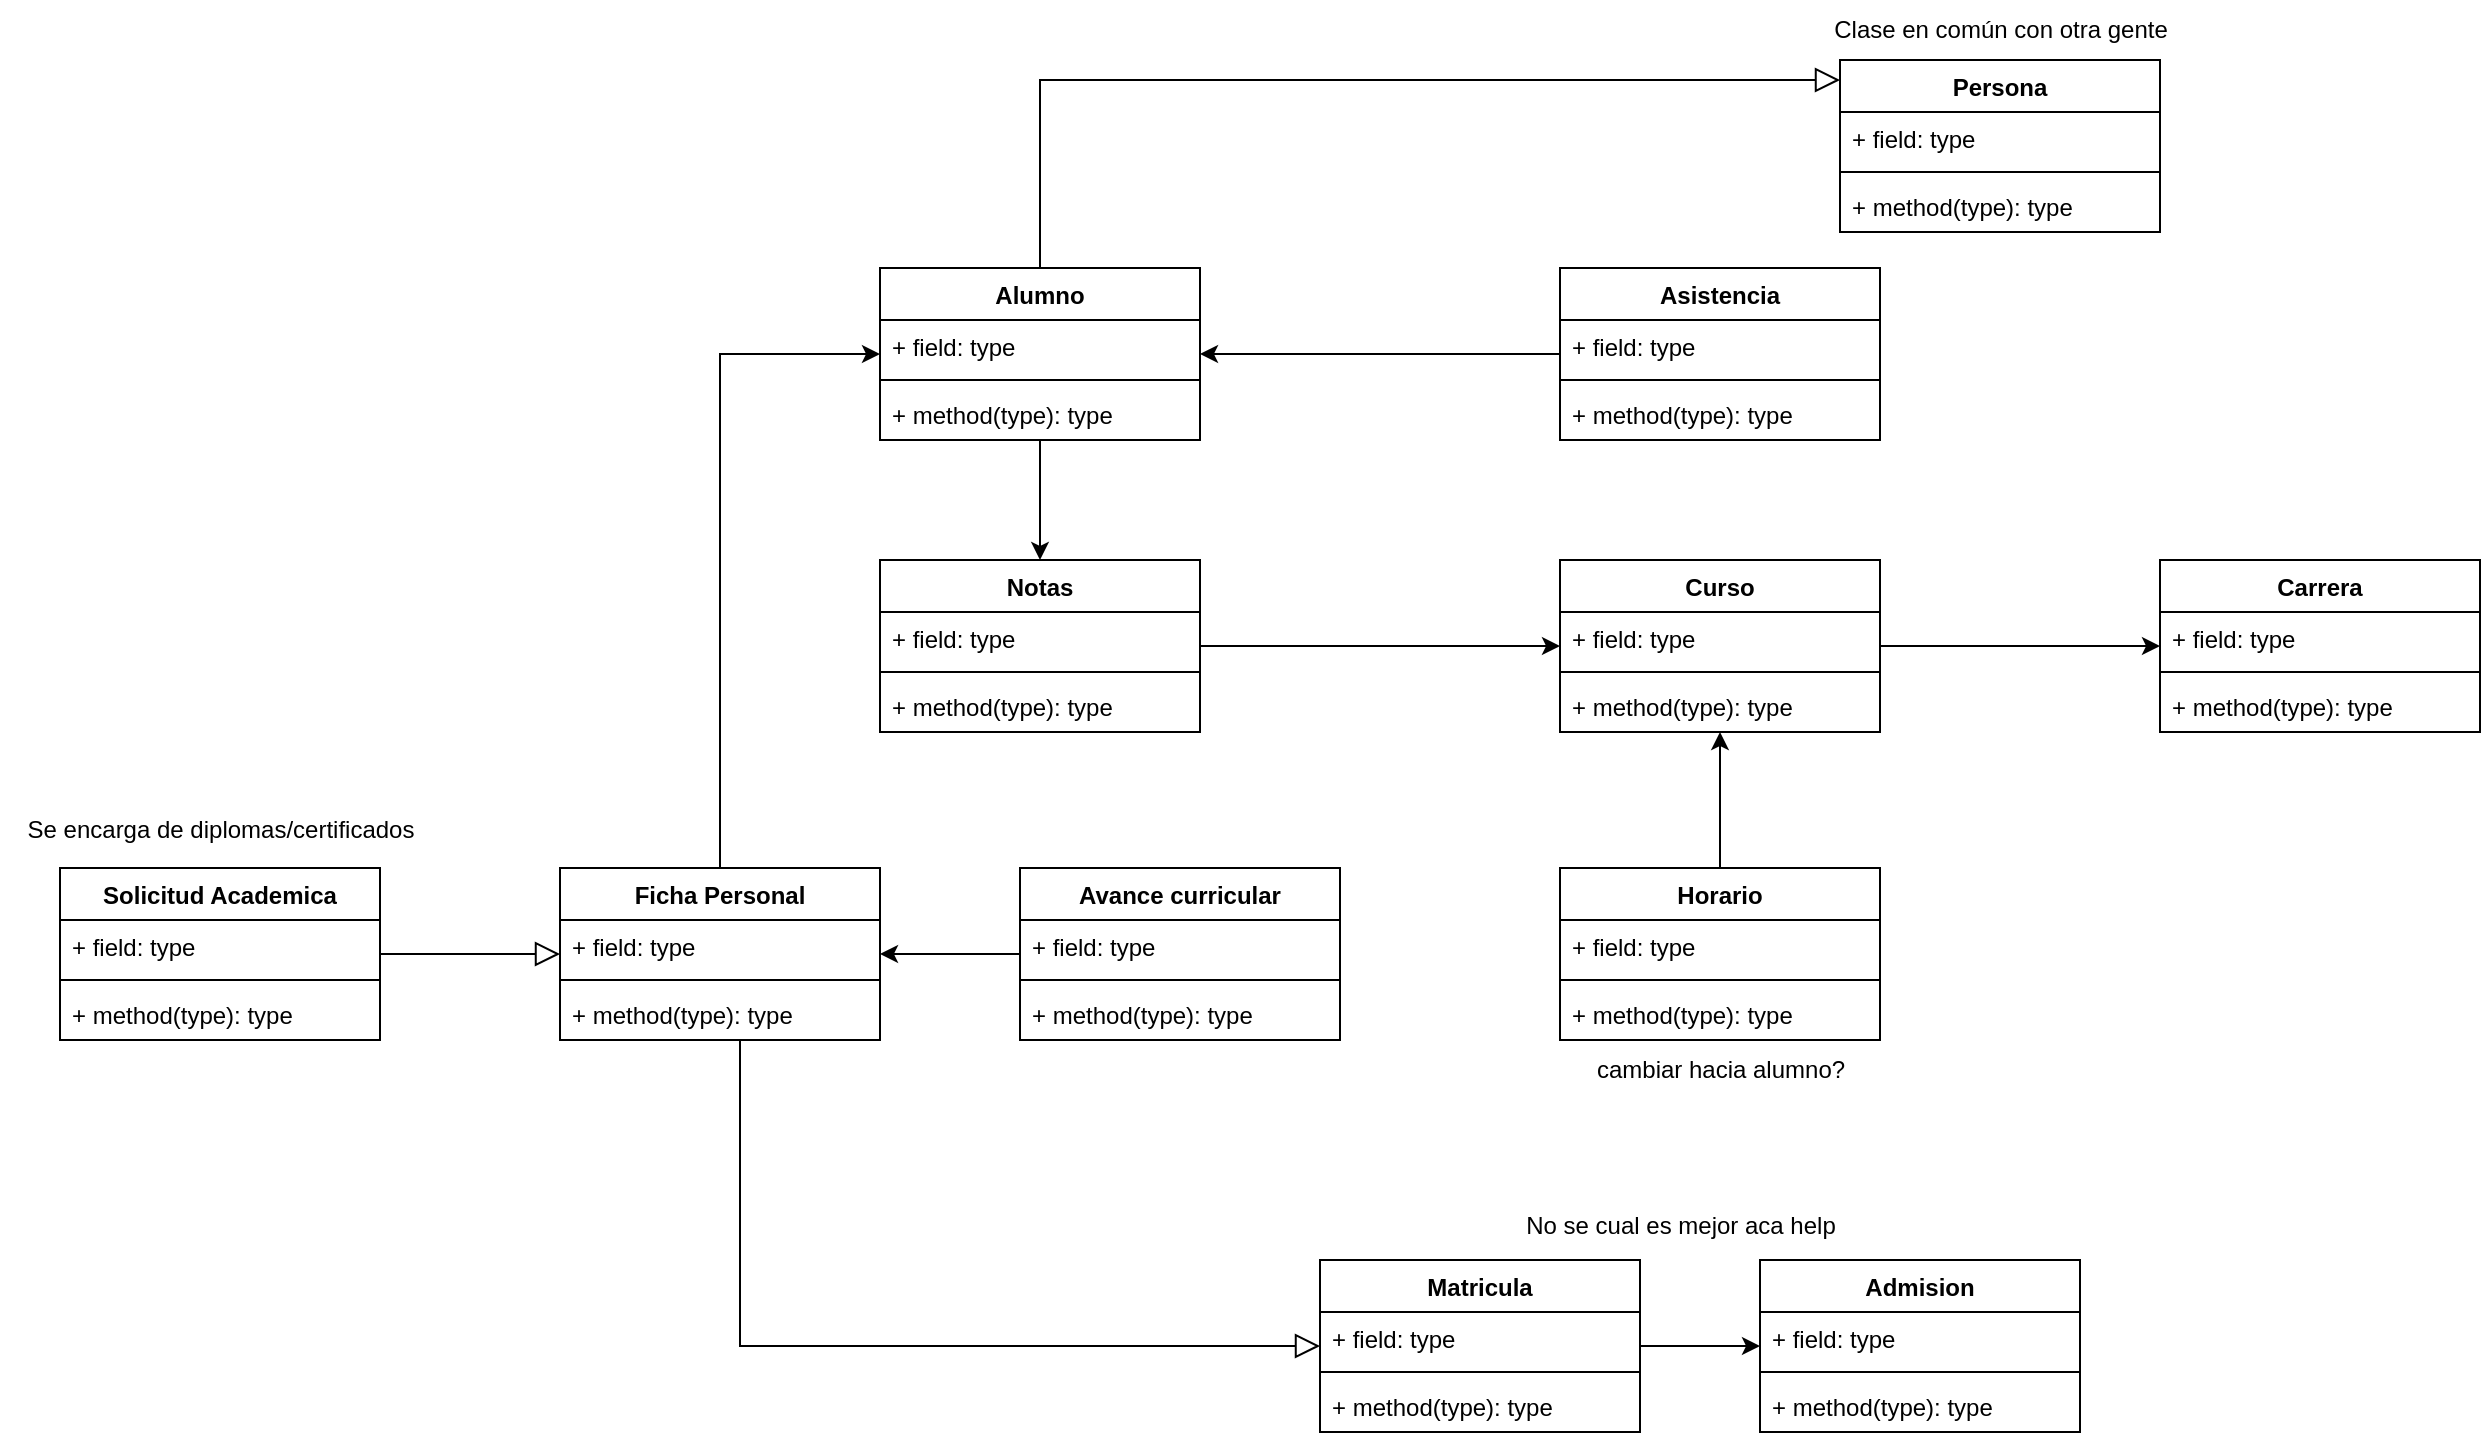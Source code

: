 <mxfile version="21.2.9" type="github">
  <diagram id="C5RBs43oDa-KdzZeNtuy" name="Page-1">
    <mxGraphModel dx="2234" dy="1174" grid="1" gridSize="10" guides="1" tooltips="1" connect="1" arrows="1" fold="1" page="0" pageScale="1" pageWidth="827" pageHeight="1169" math="0" shadow="0">
      <root>
        <mxCell id="WIyWlLk6GJQsqaUBKTNV-0" />
        <mxCell id="WIyWlLk6GJQsqaUBKTNV-1" parent="WIyWlLk6GJQsqaUBKTNV-0" />
        <mxCell id="ITcu2F5FEc1LK5uH-3AL-0" value="Persona" style="swimlane;fontStyle=1;align=center;verticalAlign=top;childLayout=stackLayout;horizontal=1;startSize=26;horizontalStack=0;resizeParent=1;resizeParentMax=0;resizeLast=0;collapsible=1;marginBottom=0;whiteSpace=wrap;html=1;" vertex="1" parent="WIyWlLk6GJQsqaUBKTNV-1">
          <mxGeometry x="140" y="-80" width="160" height="86" as="geometry" />
        </mxCell>
        <mxCell id="ITcu2F5FEc1LK5uH-3AL-1" value="+ field: type" style="text;strokeColor=none;fillColor=none;align=left;verticalAlign=top;spacingLeft=4;spacingRight=4;overflow=hidden;rotatable=0;points=[[0,0.5],[1,0.5]];portConstraint=eastwest;whiteSpace=wrap;html=1;" vertex="1" parent="ITcu2F5FEc1LK5uH-3AL-0">
          <mxGeometry y="26" width="160" height="26" as="geometry" />
        </mxCell>
        <mxCell id="ITcu2F5FEc1LK5uH-3AL-2" value="" style="line;strokeWidth=1;fillColor=none;align=left;verticalAlign=middle;spacingTop=-1;spacingLeft=3;spacingRight=3;rotatable=0;labelPosition=right;points=[];portConstraint=eastwest;strokeColor=inherit;" vertex="1" parent="ITcu2F5FEc1LK5uH-3AL-0">
          <mxGeometry y="52" width="160" height="8" as="geometry" />
        </mxCell>
        <mxCell id="ITcu2F5FEc1LK5uH-3AL-3" value="+ method(type): type" style="text;strokeColor=none;fillColor=none;align=left;verticalAlign=top;spacingLeft=4;spacingRight=4;overflow=hidden;rotatable=0;points=[[0,0.5],[1,0.5]];portConstraint=eastwest;whiteSpace=wrap;html=1;" vertex="1" parent="ITcu2F5FEc1LK5uH-3AL-0">
          <mxGeometry y="60" width="160" height="26" as="geometry" />
        </mxCell>
        <mxCell id="ITcu2F5FEc1LK5uH-3AL-4" value="Clase en común con otra gente" style="text;html=1;align=center;verticalAlign=middle;resizable=0;points=[];autosize=1;strokeColor=none;fillColor=none;" vertex="1" parent="WIyWlLk6GJQsqaUBKTNV-1">
          <mxGeometry x="120" y="-110" width="200" height="30" as="geometry" />
        </mxCell>
        <mxCell id="ITcu2F5FEc1LK5uH-3AL-62" style="edgeStyle=orthogonalEdgeStyle;rounded=0;orthogonalLoop=1;jettySize=auto;html=1;endArrow=block;endFill=0;strokeWidth=1;endSize=10;" edge="1" parent="WIyWlLk6GJQsqaUBKTNV-1" source="ITcu2F5FEc1LK5uH-3AL-5" target="ITcu2F5FEc1LK5uH-3AL-0">
          <mxGeometry relative="1" as="geometry">
            <Array as="points">
              <mxPoint x="-260" y="-70" />
            </Array>
          </mxGeometry>
        </mxCell>
        <mxCell id="ITcu2F5FEc1LK5uH-3AL-65" style="edgeStyle=orthogonalEdgeStyle;rounded=0;orthogonalLoop=1;jettySize=auto;html=1;" edge="1" parent="WIyWlLk6GJQsqaUBKTNV-1" source="ITcu2F5FEc1LK5uH-3AL-5" target="ITcu2F5FEc1LK5uH-3AL-33">
          <mxGeometry relative="1" as="geometry" />
        </mxCell>
        <mxCell id="ITcu2F5FEc1LK5uH-3AL-5" value="Alumno" style="swimlane;fontStyle=1;align=center;verticalAlign=top;childLayout=stackLayout;horizontal=1;startSize=26;horizontalStack=0;resizeParent=1;resizeParentMax=0;resizeLast=0;collapsible=1;marginBottom=0;whiteSpace=wrap;html=1;" vertex="1" parent="WIyWlLk6GJQsqaUBKTNV-1">
          <mxGeometry x="-340" y="24" width="160" height="86" as="geometry" />
        </mxCell>
        <mxCell id="ITcu2F5FEc1LK5uH-3AL-6" value="+ field: type" style="text;strokeColor=none;fillColor=none;align=left;verticalAlign=top;spacingLeft=4;spacingRight=4;overflow=hidden;rotatable=0;points=[[0,0.5],[1,0.5]];portConstraint=eastwest;whiteSpace=wrap;html=1;" vertex="1" parent="ITcu2F5FEc1LK5uH-3AL-5">
          <mxGeometry y="26" width="160" height="26" as="geometry" />
        </mxCell>
        <mxCell id="ITcu2F5FEc1LK5uH-3AL-7" value="" style="line;strokeWidth=1;fillColor=none;align=left;verticalAlign=middle;spacingTop=-1;spacingLeft=3;spacingRight=3;rotatable=0;labelPosition=right;points=[];portConstraint=eastwest;strokeColor=inherit;" vertex="1" parent="ITcu2F5FEc1LK5uH-3AL-5">
          <mxGeometry y="52" width="160" height="8" as="geometry" />
        </mxCell>
        <mxCell id="ITcu2F5FEc1LK5uH-3AL-8" value="+ method(type): type" style="text;strokeColor=none;fillColor=none;align=left;verticalAlign=top;spacingLeft=4;spacingRight=4;overflow=hidden;rotatable=0;points=[[0,0.5],[1,0.5]];portConstraint=eastwest;whiteSpace=wrap;html=1;" vertex="1" parent="ITcu2F5FEc1LK5uH-3AL-5">
          <mxGeometry y="60" width="160" height="26" as="geometry" />
        </mxCell>
        <mxCell id="ITcu2F5FEc1LK5uH-3AL-64" style="edgeStyle=orthogonalEdgeStyle;rounded=0;orthogonalLoop=1;jettySize=auto;html=1;" edge="1" parent="WIyWlLk6GJQsqaUBKTNV-1" source="ITcu2F5FEc1LK5uH-3AL-9" target="ITcu2F5FEc1LK5uH-3AL-5">
          <mxGeometry relative="1" as="geometry">
            <Array as="points">
              <mxPoint x="-420" y="367" />
              <mxPoint x="-420" y="67" />
            </Array>
          </mxGeometry>
        </mxCell>
        <mxCell id="ITcu2F5FEc1LK5uH-3AL-69" style="edgeStyle=orthogonalEdgeStyle;rounded=0;orthogonalLoop=1;jettySize=auto;html=1;endArrow=block;endFill=0;endSize=10;startSize=6;" edge="1" parent="WIyWlLk6GJQsqaUBKTNV-1" source="ITcu2F5FEc1LK5uH-3AL-9" target="ITcu2F5FEc1LK5uH-3AL-25">
          <mxGeometry relative="1" as="geometry">
            <Array as="points">
              <mxPoint x="-410" y="563" />
            </Array>
          </mxGeometry>
        </mxCell>
        <mxCell id="ITcu2F5FEc1LK5uH-3AL-9" value="Ficha Personal" style="swimlane;fontStyle=1;align=center;verticalAlign=top;childLayout=stackLayout;horizontal=1;startSize=26;horizontalStack=0;resizeParent=1;resizeParentMax=0;resizeLast=0;collapsible=1;marginBottom=0;whiteSpace=wrap;html=1;" vertex="1" parent="WIyWlLk6GJQsqaUBKTNV-1">
          <mxGeometry x="-500" y="324" width="160" height="86" as="geometry" />
        </mxCell>
        <mxCell id="ITcu2F5FEc1LK5uH-3AL-10" value="+ field: type" style="text;strokeColor=none;fillColor=none;align=left;verticalAlign=top;spacingLeft=4;spacingRight=4;overflow=hidden;rotatable=0;points=[[0,0.5],[1,0.5]];portConstraint=eastwest;whiteSpace=wrap;html=1;" vertex="1" parent="ITcu2F5FEc1LK5uH-3AL-9">
          <mxGeometry y="26" width="160" height="26" as="geometry" />
        </mxCell>
        <mxCell id="ITcu2F5FEc1LK5uH-3AL-11" value="" style="line;strokeWidth=1;fillColor=none;align=left;verticalAlign=middle;spacingTop=-1;spacingLeft=3;spacingRight=3;rotatable=0;labelPosition=right;points=[];portConstraint=eastwest;strokeColor=inherit;" vertex="1" parent="ITcu2F5FEc1LK5uH-3AL-9">
          <mxGeometry y="52" width="160" height="8" as="geometry" />
        </mxCell>
        <mxCell id="ITcu2F5FEc1LK5uH-3AL-12" value="+ method(type): type" style="text;strokeColor=none;fillColor=none;align=left;verticalAlign=top;spacingLeft=4;spacingRight=4;overflow=hidden;rotatable=0;points=[[0,0.5],[1,0.5]];portConstraint=eastwest;whiteSpace=wrap;html=1;" vertex="1" parent="ITcu2F5FEc1LK5uH-3AL-9">
          <mxGeometry y="60" width="160" height="26" as="geometry" />
        </mxCell>
        <mxCell id="ITcu2F5FEc1LK5uH-3AL-17" value="Admision" style="swimlane;fontStyle=1;align=center;verticalAlign=top;childLayout=stackLayout;horizontal=1;startSize=26;horizontalStack=0;resizeParent=1;resizeParentMax=0;resizeLast=0;collapsible=1;marginBottom=0;whiteSpace=wrap;html=1;" vertex="1" parent="WIyWlLk6GJQsqaUBKTNV-1">
          <mxGeometry x="100" y="520" width="160" height="86" as="geometry" />
        </mxCell>
        <mxCell id="ITcu2F5FEc1LK5uH-3AL-18" value="+ field: type" style="text;strokeColor=none;fillColor=none;align=left;verticalAlign=top;spacingLeft=4;spacingRight=4;overflow=hidden;rotatable=0;points=[[0,0.5],[1,0.5]];portConstraint=eastwest;whiteSpace=wrap;html=1;" vertex="1" parent="ITcu2F5FEc1LK5uH-3AL-17">
          <mxGeometry y="26" width="160" height="26" as="geometry" />
        </mxCell>
        <mxCell id="ITcu2F5FEc1LK5uH-3AL-19" value="" style="line;strokeWidth=1;fillColor=none;align=left;verticalAlign=middle;spacingTop=-1;spacingLeft=3;spacingRight=3;rotatable=0;labelPosition=right;points=[];portConstraint=eastwest;strokeColor=inherit;" vertex="1" parent="ITcu2F5FEc1LK5uH-3AL-17">
          <mxGeometry y="52" width="160" height="8" as="geometry" />
        </mxCell>
        <mxCell id="ITcu2F5FEc1LK5uH-3AL-20" value="+ method(type): type" style="text;strokeColor=none;fillColor=none;align=left;verticalAlign=top;spacingLeft=4;spacingRight=4;overflow=hidden;rotatable=0;points=[[0,0.5],[1,0.5]];portConstraint=eastwest;whiteSpace=wrap;html=1;" vertex="1" parent="ITcu2F5FEc1LK5uH-3AL-17">
          <mxGeometry y="60" width="160" height="26" as="geometry" />
        </mxCell>
        <mxCell id="ITcu2F5FEc1LK5uH-3AL-63" style="edgeStyle=orthogonalEdgeStyle;rounded=0;orthogonalLoop=1;jettySize=auto;html=1;" edge="1" parent="WIyWlLk6GJQsqaUBKTNV-1" source="ITcu2F5FEc1LK5uH-3AL-21" target="ITcu2F5FEc1LK5uH-3AL-41">
          <mxGeometry relative="1" as="geometry" />
        </mxCell>
        <mxCell id="ITcu2F5FEc1LK5uH-3AL-21" value="Curso" style="swimlane;fontStyle=1;align=center;verticalAlign=top;childLayout=stackLayout;horizontal=1;startSize=26;horizontalStack=0;resizeParent=1;resizeParentMax=0;resizeLast=0;collapsible=1;marginBottom=0;whiteSpace=wrap;html=1;" vertex="1" parent="WIyWlLk6GJQsqaUBKTNV-1">
          <mxGeometry y="170" width="160" height="86" as="geometry" />
        </mxCell>
        <mxCell id="ITcu2F5FEc1LK5uH-3AL-22" value="+ field: type" style="text;strokeColor=none;fillColor=none;align=left;verticalAlign=top;spacingLeft=4;spacingRight=4;overflow=hidden;rotatable=0;points=[[0,0.5],[1,0.5]];portConstraint=eastwest;whiteSpace=wrap;html=1;" vertex="1" parent="ITcu2F5FEc1LK5uH-3AL-21">
          <mxGeometry y="26" width="160" height="26" as="geometry" />
        </mxCell>
        <mxCell id="ITcu2F5FEc1LK5uH-3AL-23" value="" style="line;strokeWidth=1;fillColor=none;align=left;verticalAlign=middle;spacingTop=-1;spacingLeft=3;spacingRight=3;rotatable=0;labelPosition=right;points=[];portConstraint=eastwest;strokeColor=inherit;" vertex="1" parent="ITcu2F5FEc1LK5uH-3AL-21">
          <mxGeometry y="52" width="160" height="8" as="geometry" />
        </mxCell>
        <mxCell id="ITcu2F5FEc1LK5uH-3AL-24" value="+ method(type): type" style="text;strokeColor=none;fillColor=none;align=left;verticalAlign=top;spacingLeft=4;spacingRight=4;overflow=hidden;rotatable=0;points=[[0,0.5],[1,0.5]];portConstraint=eastwest;whiteSpace=wrap;html=1;" vertex="1" parent="ITcu2F5FEc1LK5uH-3AL-21">
          <mxGeometry y="60" width="160" height="26" as="geometry" />
        </mxCell>
        <mxCell id="ITcu2F5FEc1LK5uH-3AL-67" style="edgeStyle=orthogonalEdgeStyle;rounded=0;orthogonalLoop=1;jettySize=auto;html=1;" edge="1" parent="WIyWlLk6GJQsqaUBKTNV-1" source="ITcu2F5FEc1LK5uH-3AL-25" target="ITcu2F5FEc1LK5uH-3AL-17">
          <mxGeometry relative="1" as="geometry" />
        </mxCell>
        <mxCell id="ITcu2F5FEc1LK5uH-3AL-25" value="Matricula" style="swimlane;fontStyle=1;align=center;verticalAlign=top;childLayout=stackLayout;horizontal=1;startSize=26;horizontalStack=0;resizeParent=1;resizeParentMax=0;resizeLast=0;collapsible=1;marginBottom=0;whiteSpace=wrap;html=1;" vertex="1" parent="WIyWlLk6GJQsqaUBKTNV-1">
          <mxGeometry x="-120" y="520" width="160" height="86" as="geometry" />
        </mxCell>
        <mxCell id="ITcu2F5FEc1LK5uH-3AL-26" value="+ field: type" style="text;strokeColor=none;fillColor=none;align=left;verticalAlign=top;spacingLeft=4;spacingRight=4;overflow=hidden;rotatable=0;points=[[0,0.5],[1,0.5]];portConstraint=eastwest;whiteSpace=wrap;html=1;" vertex="1" parent="ITcu2F5FEc1LK5uH-3AL-25">
          <mxGeometry y="26" width="160" height="26" as="geometry" />
        </mxCell>
        <mxCell id="ITcu2F5FEc1LK5uH-3AL-27" value="" style="line;strokeWidth=1;fillColor=none;align=left;verticalAlign=middle;spacingTop=-1;spacingLeft=3;spacingRight=3;rotatable=0;labelPosition=right;points=[];portConstraint=eastwest;strokeColor=inherit;" vertex="1" parent="ITcu2F5FEc1LK5uH-3AL-25">
          <mxGeometry y="52" width="160" height="8" as="geometry" />
        </mxCell>
        <mxCell id="ITcu2F5FEc1LK5uH-3AL-28" value="+ method(type): type" style="text;strokeColor=none;fillColor=none;align=left;verticalAlign=top;spacingLeft=4;spacingRight=4;overflow=hidden;rotatable=0;points=[[0,0.5],[1,0.5]];portConstraint=eastwest;whiteSpace=wrap;html=1;" vertex="1" parent="ITcu2F5FEc1LK5uH-3AL-25">
          <mxGeometry y="60" width="160" height="26" as="geometry" />
        </mxCell>
        <mxCell id="ITcu2F5FEc1LK5uH-3AL-61" style="edgeStyle=orthogonalEdgeStyle;rounded=0;orthogonalLoop=1;jettySize=auto;html=1;" edge="1" parent="WIyWlLk6GJQsqaUBKTNV-1" source="ITcu2F5FEc1LK5uH-3AL-29" target="ITcu2F5FEc1LK5uH-3AL-5">
          <mxGeometry relative="1" as="geometry" />
        </mxCell>
        <mxCell id="ITcu2F5FEc1LK5uH-3AL-29" value="Asistencia" style="swimlane;fontStyle=1;align=center;verticalAlign=top;childLayout=stackLayout;horizontal=1;startSize=26;horizontalStack=0;resizeParent=1;resizeParentMax=0;resizeLast=0;collapsible=1;marginBottom=0;whiteSpace=wrap;html=1;" vertex="1" parent="WIyWlLk6GJQsqaUBKTNV-1">
          <mxGeometry y="24" width="160" height="86" as="geometry" />
        </mxCell>
        <mxCell id="ITcu2F5FEc1LK5uH-3AL-30" value="+ field: type" style="text;strokeColor=none;fillColor=none;align=left;verticalAlign=top;spacingLeft=4;spacingRight=4;overflow=hidden;rotatable=0;points=[[0,0.5],[1,0.5]];portConstraint=eastwest;whiteSpace=wrap;html=1;" vertex="1" parent="ITcu2F5FEc1LK5uH-3AL-29">
          <mxGeometry y="26" width="160" height="26" as="geometry" />
        </mxCell>
        <mxCell id="ITcu2F5FEc1LK5uH-3AL-31" value="" style="line;strokeWidth=1;fillColor=none;align=left;verticalAlign=middle;spacingTop=-1;spacingLeft=3;spacingRight=3;rotatable=0;labelPosition=right;points=[];portConstraint=eastwest;strokeColor=inherit;" vertex="1" parent="ITcu2F5FEc1LK5uH-3AL-29">
          <mxGeometry y="52" width="160" height="8" as="geometry" />
        </mxCell>
        <mxCell id="ITcu2F5FEc1LK5uH-3AL-32" value="+ method(type): type" style="text;strokeColor=none;fillColor=none;align=left;verticalAlign=top;spacingLeft=4;spacingRight=4;overflow=hidden;rotatable=0;points=[[0,0.5],[1,0.5]];portConstraint=eastwest;whiteSpace=wrap;html=1;" vertex="1" parent="ITcu2F5FEc1LK5uH-3AL-29">
          <mxGeometry y="60" width="160" height="26" as="geometry" />
        </mxCell>
        <mxCell id="ITcu2F5FEc1LK5uH-3AL-60" style="edgeStyle=orthogonalEdgeStyle;rounded=0;orthogonalLoop=1;jettySize=auto;html=1;" edge="1" parent="WIyWlLk6GJQsqaUBKTNV-1" source="ITcu2F5FEc1LK5uH-3AL-33" target="ITcu2F5FEc1LK5uH-3AL-21">
          <mxGeometry relative="1" as="geometry" />
        </mxCell>
        <mxCell id="ITcu2F5FEc1LK5uH-3AL-33" value="Notas" style="swimlane;fontStyle=1;align=center;verticalAlign=top;childLayout=stackLayout;horizontal=1;startSize=26;horizontalStack=0;resizeParent=1;resizeParentMax=0;resizeLast=0;collapsible=1;marginBottom=0;whiteSpace=wrap;html=1;" vertex="1" parent="WIyWlLk6GJQsqaUBKTNV-1">
          <mxGeometry x="-340" y="170" width="160" height="86" as="geometry" />
        </mxCell>
        <mxCell id="ITcu2F5FEc1LK5uH-3AL-34" value="+ field: type" style="text;strokeColor=none;fillColor=none;align=left;verticalAlign=top;spacingLeft=4;spacingRight=4;overflow=hidden;rotatable=0;points=[[0,0.5],[1,0.5]];portConstraint=eastwest;whiteSpace=wrap;html=1;" vertex="1" parent="ITcu2F5FEc1LK5uH-3AL-33">
          <mxGeometry y="26" width="160" height="26" as="geometry" />
        </mxCell>
        <mxCell id="ITcu2F5FEc1LK5uH-3AL-35" value="" style="line;strokeWidth=1;fillColor=none;align=left;verticalAlign=middle;spacingTop=-1;spacingLeft=3;spacingRight=3;rotatable=0;labelPosition=right;points=[];portConstraint=eastwest;strokeColor=inherit;" vertex="1" parent="ITcu2F5FEc1LK5uH-3AL-33">
          <mxGeometry y="52" width="160" height="8" as="geometry" />
        </mxCell>
        <mxCell id="ITcu2F5FEc1LK5uH-3AL-36" value="+ method(type): type" style="text;strokeColor=none;fillColor=none;align=left;verticalAlign=top;spacingLeft=4;spacingRight=4;overflow=hidden;rotatable=0;points=[[0,0.5],[1,0.5]];portConstraint=eastwest;whiteSpace=wrap;html=1;" vertex="1" parent="ITcu2F5FEc1LK5uH-3AL-33">
          <mxGeometry y="60" width="160" height="26" as="geometry" />
        </mxCell>
        <mxCell id="ITcu2F5FEc1LK5uH-3AL-41" value="Carrera" style="swimlane;fontStyle=1;align=center;verticalAlign=top;childLayout=stackLayout;horizontal=1;startSize=26;horizontalStack=0;resizeParent=1;resizeParentMax=0;resizeLast=0;collapsible=1;marginBottom=0;whiteSpace=wrap;html=1;" vertex="1" parent="WIyWlLk6GJQsqaUBKTNV-1">
          <mxGeometry x="300" y="170" width="160" height="86" as="geometry" />
        </mxCell>
        <mxCell id="ITcu2F5FEc1LK5uH-3AL-42" value="+ field: type" style="text;strokeColor=none;fillColor=none;align=left;verticalAlign=top;spacingLeft=4;spacingRight=4;overflow=hidden;rotatable=0;points=[[0,0.5],[1,0.5]];portConstraint=eastwest;whiteSpace=wrap;html=1;" vertex="1" parent="ITcu2F5FEc1LK5uH-3AL-41">
          <mxGeometry y="26" width="160" height="26" as="geometry" />
        </mxCell>
        <mxCell id="ITcu2F5FEc1LK5uH-3AL-43" value="" style="line;strokeWidth=1;fillColor=none;align=left;verticalAlign=middle;spacingTop=-1;spacingLeft=3;spacingRight=3;rotatable=0;labelPosition=right;points=[];portConstraint=eastwest;strokeColor=inherit;" vertex="1" parent="ITcu2F5FEc1LK5uH-3AL-41">
          <mxGeometry y="52" width="160" height="8" as="geometry" />
        </mxCell>
        <mxCell id="ITcu2F5FEc1LK5uH-3AL-44" value="+ method(type): type" style="text;strokeColor=none;fillColor=none;align=left;verticalAlign=top;spacingLeft=4;spacingRight=4;overflow=hidden;rotatable=0;points=[[0,0.5],[1,0.5]];portConstraint=eastwest;whiteSpace=wrap;html=1;" vertex="1" parent="ITcu2F5FEc1LK5uH-3AL-41">
          <mxGeometry y="60" width="160" height="26" as="geometry" />
        </mxCell>
        <mxCell id="ITcu2F5FEc1LK5uH-3AL-72" style="edgeStyle=orthogonalEdgeStyle;rounded=0;orthogonalLoop=1;jettySize=auto;html=1;endArrow=block;endFill=0;endSize=10;" edge="1" parent="WIyWlLk6GJQsqaUBKTNV-1" source="ITcu2F5FEc1LK5uH-3AL-45" target="ITcu2F5FEc1LK5uH-3AL-9">
          <mxGeometry relative="1" as="geometry" />
        </mxCell>
        <mxCell id="ITcu2F5FEc1LK5uH-3AL-45" value="Solicitud Academica" style="swimlane;fontStyle=1;align=center;verticalAlign=top;childLayout=stackLayout;horizontal=1;startSize=26;horizontalStack=0;resizeParent=1;resizeParentMax=0;resizeLast=0;collapsible=1;marginBottom=0;whiteSpace=wrap;html=1;" vertex="1" parent="WIyWlLk6GJQsqaUBKTNV-1">
          <mxGeometry x="-750" y="324" width="160" height="86" as="geometry" />
        </mxCell>
        <mxCell id="ITcu2F5FEc1LK5uH-3AL-46" value="+ field: type" style="text;strokeColor=none;fillColor=none;align=left;verticalAlign=top;spacingLeft=4;spacingRight=4;overflow=hidden;rotatable=0;points=[[0,0.5],[1,0.5]];portConstraint=eastwest;whiteSpace=wrap;html=1;" vertex="1" parent="ITcu2F5FEc1LK5uH-3AL-45">
          <mxGeometry y="26" width="160" height="26" as="geometry" />
        </mxCell>
        <mxCell id="ITcu2F5FEc1LK5uH-3AL-47" value="" style="line;strokeWidth=1;fillColor=none;align=left;verticalAlign=middle;spacingTop=-1;spacingLeft=3;spacingRight=3;rotatable=0;labelPosition=right;points=[];portConstraint=eastwest;strokeColor=inherit;" vertex="1" parent="ITcu2F5FEc1LK5uH-3AL-45">
          <mxGeometry y="52" width="160" height="8" as="geometry" />
        </mxCell>
        <mxCell id="ITcu2F5FEc1LK5uH-3AL-48" value="+ method(type): type" style="text;strokeColor=none;fillColor=none;align=left;verticalAlign=top;spacingLeft=4;spacingRight=4;overflow=hidden;rotatable=0;points=[[0,0.5],[1,0.5]];portConstraint=eastwest;whiteSpace=wrap;html=1;" vertex="1" parent="ITcu2F5FEc1LK5uH-3AL-45">
          <mxGeometry y="60" width="160" height="26" as="geometry" />
        </mxCell>
        <mxCell id="ITcu2F5FEc1LK5uH-3AL-71" style="edgeStyle=orthogonalEdgeStyle;rounded=0;orthogonalLoop=1;jettySize=auto;html=1;" edge="1" parent="WIyWlLk6GJQsqaUBKTNV-1" source="ITcu2F5FEc1LK5uH-3AL-49" target="ITcu2F5FEc1LK5uH-3AL-9">
          <mxGeometry relative="1" as="geometry" />
        </mxCell>
        <mxCell id="ITcu2F5FEc1LK5uH-3AL-49" value="Avance curricular" style="swimlane;fontStyle=1;align=center;verticalAlign=top;childLayout=stackLayout;horizontal=1;startSize=26;horizontalStack=0;resizeParent=1;resizeParentMax=0;resizeLast=0;collapsible=1;marginBottom=0;whiteSpace=wrap;html=1;" vertex="1" parent="WIyWlLk6GJQsqaUBKTNV-1">
          <mxGeometry x="-270" y="324" width="160" height="86" as="geometry" />
        </mxCell>
        <mxCell id="ITcu2F5FEc1LK5uH-3AL-50" value="+ field: type" style="text;strokeColor=none;fillColor=none;align=left;verticalAlign=top;spacingLeft=4;spacingRight=4;overflow=hidden;rotatable=0;points=[[0,0.5],[1,0.5]];portConstraint=eastwest;whiteSpace=wrap;html=1;" vertex="1" parent="ITcu2F5FEc1LK5uH-3AL-49">
          <mxGeometry y="26" width="160" height="26" as="geometry" />
        </mxCell>
        <mxCell id="ITcu2F5FEc1LK5uH-3AL-51" value="" style="line;strokeWidth=1;fillColor=none;align=left;verticalAlign=middle;spacingTop=-1;spacingLeft=3;spacingRight=3;rotatable=0;labelPosition=right;points=[];portConstraint=eastwest;strokeColor=inherit;" vertex="1" parent="ITcu2F5FEc1LK5uH-3AL-49">
          <mxGeometry y="52" width="160" height="8" as="geometry" />
        </mxCell>
        <mxCell id="ITcu2F5FEc1LK5uH-3AL-52" value="+ method(type): type" style="text;strokeColor=none;fillColor=none;align=left;verticalAlign=top;spacingLeft=4;spacingRight=4;overflow=hidden;rotatable=0;points=[[0,0.5],[1,0.5]];portConstraint=eastwest;whiteSpace=wrap;html=1;" vertex="1" parent="ITcu2F5FEc1LK5uH-3AL-49">
          <mxGeometry y="60" width="160" height="26" as="geometry" />
        </mxCell>
        <mxCell id="ITcu2F5FEc1LK5uH-3AL-66" style="edgeStyle=orthogonalEdgeStyle;rounded=0;orthogonalLoop=1;jettySize=auto;html=1;" edge="1" parent="WIyWlLk6GJQsqaUBKTNV-1" source="ITcu2F5FEc1LK5uH-3AL-53" target="ITcu2F5FEc1LK5uH-3AL-21">
          <mxGeometry relative="1" as="geometry" />
        </mxCell>
        <mxCell id="ITcu2F5FEc1LK5uH-3AL-53" value="Horario" style="swimlane;fontStyle=1;align=center;verticalAlign=top;childLayout=stackLayout;horizontal=1;startSize=26;horizontalStack=0;resizeParent=1;resizeParentMax=0;resizeLast=0;collapsible=1;marginBottom=0;whiteSpace=wrap;html=1;" vertex="1" parent="WIyWlLk6GJQsqaUBKTNV-1">
          <mxGeometry y="324" width="160" height="86" as="geometry" />
        </mxCell>
        <mxCell id="ITcu2F5FEc1LK5uH-3AL-54" value="+ field: type" style="text;strokeColor=none;fillColor=none;align=left;verticalAlign=top;spacingLeft=4;spacingRight=4;overflow=hidden;rotatable=0;points=[[0,0.5],[1,0.5]];portConstraint=eastwest;whiteSpace=wrap;html=1;" vertex="1" parent="ITcu2F5FEc1LK5uH-3AL-53">
          <mxGeometry y="26" width="160" height="26" as="geometry" />
        </mxCell>
        <mxCell id="ITcu2F5FEc1LK5uH-3AL-55" value="" style="line;strokeWidth=1;fillColor=none;align=left;verticalAlign=middle;spacingTop=-1;spacingLeft=3;spacingRight=3;rotatable=0;labelPosition=right;points=[];portConstraint=eastwest;strokeColor=inherit;" vertex="1" parent="ITcu2F5FEc1LK5uH-3AL-53">
          <mxGeometry y="52" width="160" height="8" as="geometry" />
        </mxCell>
        <mxCell id="ITcu2F5FEc1LK5uH-3AL-56" value="+ method(type): type" style="text;strokeColor=none;fillColor=none;align=left;verticalAlign=top;spacingLeft=4;spacingRight=4;overflow=hidden;rotatable=0;points=[[0,0.5],[1,0.5]];portConstraint=eastwest;whiteSpace=wrap;html=1;" vertex="1" parent="ITcu2F5FEc1LK5uH-3AL-53">
          <mxGeometry y="60" width="160" height="26" as="geometry" />
        </mxCell>
        <mxCell id="ITcu2F5FEc1LK5uH-3AL-57" value="Se encarga de diplomas/certificados" style="text;html=1;align=center;verticalAlign=middle;resizable=0;points=[];autosize=1;strokeColor=none;fillColor=none;" vertex="1" parent="WIyWlLk6GJQsqaUBKTNV-1">
          <mxGeometry x="-780" y="290" width="220" height="30" as="geometry" />
        </mxCell>
        <mxCell id="ITcu2F5FEc1LK5uH-3AL-68" value="No se cual es mejor aca help" style="text;html=1;align=center;verticalAlign=middle;resizable=0;points=[];autosize=1;strokeColor=none;fillColor=none;" vertex="1" parent="WIyWlLk6GJQsqaUBKTNV-1">
          <mxGeometry x="-30" y="488" width="180" height="30" as="geometry" />
        </mxCell>
        <mxCell id="ITcu2F5FEc1LK5uH-3AL-70" value="cambiar hacia alumno?" style="text;html=1;align=center;verticalAlign=middle;resizable=0;points=[];autosize=1;strokeColor=none;fillColor=none;" vertex="1" parent="WIyWlLk6GJQsqaUBKTNV-1">
          <mxGeometry x="5" y="410" width="150" height="30" as="geometry" />
        </mxCell>
      </root>
    </mxGraphModel>
  </diagram>
</mxfile>
